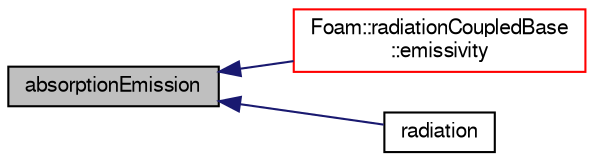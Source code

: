 digraph "absorptionEmission"
{
  bgcolor="transparent";
  edge [fontname="FreeSans",fontsize="10",labelfontname="FreeSans",labelfontsize="10"];
  node [fontname="FreeSans",fontsize="10",shape=record];
  rankdir="LR";
  Node1095 [label="absorptionEmission",height=0.2,width=0.4,color="black", fillcolor="grey75", style="filled", fontcolor="black"];
  Node1095 -> Node1096 [dir="back",color="midnightblue",fontsize="10",style="solid",fontname="FreeSans"];
  Node1096 [label="Foam::radiationCoupledBase\l::emissivity",height=0.2,width=0.4,color="red",URL="$a30006.html#a7db0692125f65db90f74422c70f29f3c",tooltip="Calculate corresponding emissivity field. "];
  Node1095 -> Node1103 [dir="back",color="midnightblue",fontsize="10",style="solid",fontname="FreeSans"];
  Node1103 [label="radiation",height=0.2,width=0.4,color="black",URL="$a30042.html#a935b06a80353117bf3edc25c9e31dc12",tooltip="Radiation model on/off flag. "];
}
